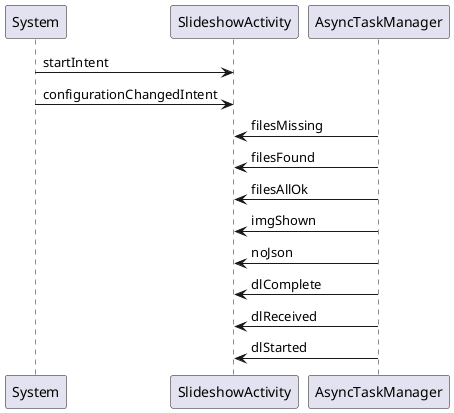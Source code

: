 @startuml


System->SlideshowActivity: startIntent
System->SlideshowActivity: configurationChangedIntent
AsyncTaskManager->SlideshowActivity: filesMissing
AsyncTaskManager->SlideshowActivity: filesFound
AsyncTaskManager->SlideshowActivity: filesAllOk

AsyncTaskManager->SlideshowActivity: imgShown
AsyncTaskManager->SlideshowActivity: noJson

AsyncTaskManager->SlideshowActivity: dlComplete
AsyncTaskManager->SlideshowActivity: dlReceived
AsyncTaskManager->SlideshowActivity: dlStarted



@enduml

